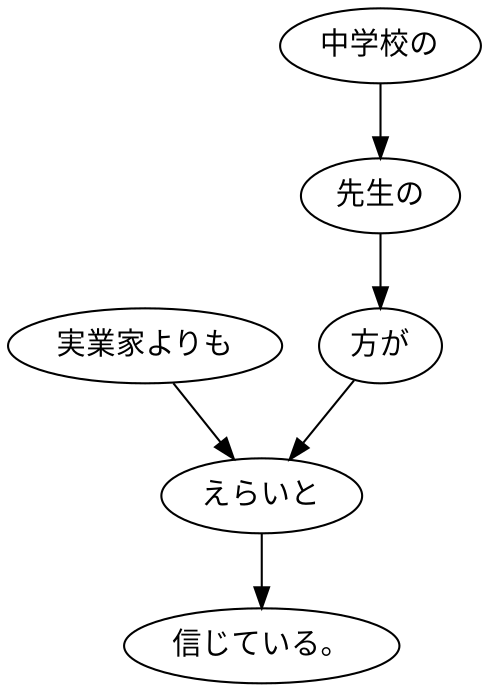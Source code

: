 digraph graph1598 {
	node0 [label="実業家よりも"];
	node1 [label="中学校の"];
	node2 [label="先生の"];
	node3 [label="方が"];
	node4 [label="えらいと"];
	node5 [label="信じている。"];
	node0 -> node4;
	node1 -> node2;
	node2 -> node3;
	node3 -> node4;
	node4 -> node5;
}

